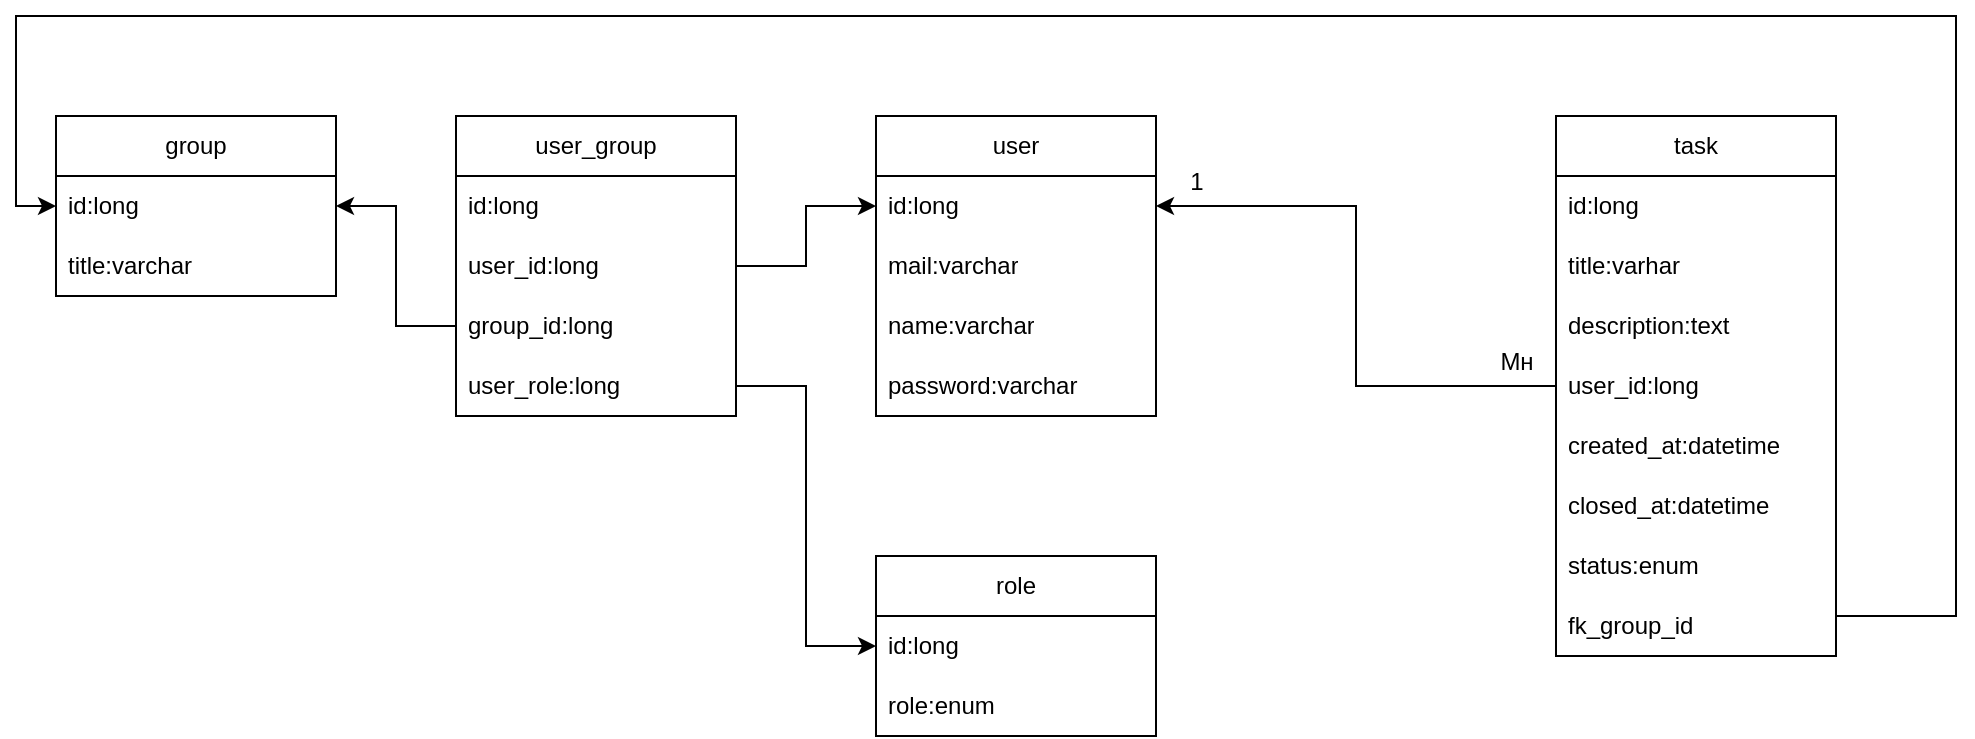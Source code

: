 <mxfile version="24.1.0" type="device">
  <diagram name="Страница — 1" id="09NBktw4J83sv5Mx9NyI">
    <mxGraphModel dx="2245" dy="828" grid="1" gridSize="10" guides="1" tooltips="1" connect="1" arrows="1" fold="1" page="1" pageScale="1" pageWidth="827" pageHeight="1169" math="0" shadow="0">
      <root>
        <mxCell id="0" />
        <mxCell id="1" parent="0" />
        <mxCell id="6oGrfo325ararItBF8Ft-1" value="user" style="swimlane;fontStyle=0;childLayout=stackLayout;horizontal=1;startSize=30;horizontalStack=0;resizeParent=1;resizeParentMax=0;resizeLast=0;collapsible=1;marginBottom=0;whiteSpace=wrap;html=1;" parent="1" vertex="1">
          <mxGeometry x="180" y="80" width="140" height="150" as="geometry" />
        </mxCell>
        <mxCell id="6oGrfo325ararItBF8Ft-2" value="id:long" style="text;strokeColor=none;fillColor=none;align=left;verticalAlign=middle;spacingLeft=4;spacingRight=4;overflow=hidden;points=[[0,0.5],[1,0.5]];portConstraint=eastwest;rotatable=0;whiteSpace=wrap;html=1;" parent="6oGrfo325ararItBF8Ft-1" vertex="1">
          <mxGeometry y="30" width="140" height="30" as="geometry" />
        </mxCell>
        <mxCell id="6oGrfo325ararItBF8Ft-3" value="mail:varchar" style="text;strokeColor=none;fillColor=none;align=left;verticalAlign=middle;spacingLeft=4;spacingRight=4;overflow=hidden;points=[[0,0.5],[1,0.5]];portConstraint=eastwest;rotatable=0;whiteSpace=wrap;html=1;" parent="6oGrfo325ararItBF8Ft-1" vertex="1">
          <mxGeometry y="60" width="140" height="30" as="geometry" />
        </mxCell>
        <mxCell id="6oGrfo325ararItBF8Ft-4" value="name:varchar" style="text;strokeColor=none;fillColor=none;align=left;verticalAlign=middle;spacingLeft=4;spacingRight=4;overflow=hidden;points=[[0,0.5],[1,0.5]];portConstraint=eastwest;rotatable=0;whiteSpace=wrap;html=1;" parent="6oGrfo325ararItBF8Ft-1" vertex="1">
          <mxGeometry y="90" width="140" height="30" as="geometry" />
        </mxCell>
        <mxCell id="6oGrfo325ararItBF8Ft-10" value="password:varchar" style="text;strokeColor=none;fillColor=none;align=left;verticalAlign=middle;spacingLeft=4;spacingRight=4;overflow=hidden;points=[[0,0.5],[1,0.5]];portConstraint=eastwest;rotatable=0;whiteSpace=wrap;html=1;" parent="6oGrfo325ararItBF8Ft-1" vertex="1">
          <mxGeometry y="120" width="140" height="30" as="geometry" />
        </mxCell>
        <mxCell id="6oGrfo325ararItBF8Ft-5" value="task" style="swimlane;fontStyle=0;childLayout=stackLayout;horizontal=1;startSize=30;horizontalStack=0;resizeParent=1;resizeParentMax=0;resizeLast=0;collapsible=1;marginBottom=0;whiteSpace=wrap;html=1;" parent="1" vertex="1">
          <mxGeometry x="520" y="80" width="140" height="270" as="geometry" />
        </mxCell>
        <mxCell id="6oGrfo325ararItBF8Ft-6" value="id:long" style="text;strokeColor=none;fillColor=none;align=left;verticalAlign=middle;spacingLeft=4;spacingRight=4;overflow=hidden;points=[[0,0.5],[1,0.5]];portConstraint=eastwest;rotatable=0;whiteSpace=wrap;html=1;" parent="6oGrfo325ararItBF8Ft-5" vertex="1">
          <mxGeometry y="30" width="140" height="30" as="geometry" />
        </mxCell>
        <mxCell id="6oGrfo325ararItBF8Ft-7" value="title:varhar&lt;span style=&quot;color: rgba(0, 0, 0, 0); font-family: monospace; font-size: 0px; text-wrap: nowrap;&quot;&gt;%3CmxGraphModel%3E%3Croot%3E%3CmxCell%20id%3D%220%22%2F%3E%3CmxCell%20id%3D%221%22%20parent%3D%220%22%2F%3E%3CmxCell%20id%3D%222%22%20value%3D%22password%22%20style%3D%22text%3BstrokeColor%3Dnone%3BfillColor%3Dnone%3Balign%3Dleft%3BverticalAlign%3Dmiddle%3BspacingLeft%3D4%3BspacingRight%3D4%3Boverflow%3Dhidden%3Bpoints%3D%5B%5B0%2C0.5%5D%2C%5B1%2C0.5%5D%5D%3BportConstraint%3Deastwest%3Brotatable%3D0%3BwhiteSpace%3Dwrap%3Bhtml%3D1%3B%22%20vertex%3D%221%22%20parent%3D%221%22%3E%3CmxGeometry%20x%3D%22180%22%20y%3D%22200%22%20width%3D%22140%22%20height%3D%2230%22%20as%3D%22geometry%22%2F%3E%3C%2FmxCell%3E%3C%2Froot%3E%3C%2FmxGraphModel%3E:Bar:&lt;/span&gt;" style="text;strokeColor=none;fillColor=none;align=left;verticalAlign=middle;spacingLeft=4;spacingRight=4;overflow=hidden;points=[[0,0.5],[1,0.5]];portConstraint=eastwest;rotatable=0;whiteSpace=wrap;html=1;" parent="6oGrfo325ararItBF8Ft-5" vertex="1">
          <mxGeometry y="60" width="140" height="30" as="geometry" />
        </mxCell>
        <mxCell id="6oGrfo325ararItBF8Ft-11" value="description:text" style="text;strokeColor=none;fillColor=none;align=left;verticalAlign=middle;spacingLeft=4;spacingRight=4;overflow=hidden;points=[[0,0.5],[1,0.5]];portConstraint=eastwest;rotatable=0;whiteSpace=wrap;html=1;" parent="6oGrfo325ararItBF8Ft-5" vertex="1">
          <mxGeometry y="90" width="140" height="30" as="geometry" />
        </mxCell>
        <mxCell id="6oGrfo325ararItBF8Ft-12" value="user_id:long" style="text;strokeColor=none;fillColor=none;align=left;verticalAlign=middle;spacingLeft=4;spacingRight=4;overflow=hidden;points=[[0,0.5],[1,0.5]];portConstraint=eastwest;rotatable=0;whiteSpace=wrap;html=1;" parent="6oGrfo325ararItBF8Ft-5" vertex="1">
          <mxGeometry y="120" width="140" height="30" as="geometry" />
        </mxCell>
        <mxCell id="6oGrfo325ararItBF8Ft-13" value="created_at:datetime" style="text;strokeColor=none;fillColor=none;align=left;verticalAlign=middle;spacingLeft=4;spacingRight=4;overflow=hidden;points=[[0,0.5],[1,0.5]];portConstraint=eastwest;rotatable=0;whiteSpace=wrap;html=1;" parent="6oGrfo325ararItBF8Ft-5" vertex="1">
          <mxGeometry y="150" width="140" height="30" as="geometry" />
        </mxCell>
        <mxCell id="oVncIvHfAF-8nSnxGO_m-10" value="closed_at:datetime" style="text;strokeColor=none;fillColor=none;align=left;verticalAlign=middle;spacingLeft=4;spacingRight=4;overflow=hidden;points=[[0,0.5],[1,0.5]];portConstraint=eastwest;rotatable=0;whiteSpace=wrap;html=1;" vertex="1" parent="6oGrfo325ararItBF8Ft-5">
          <mxGeometry y="180" width="140" height="30" as="geometry" />
        </mxCell>
        <mxCell id="6oGrfo325ararItBF8Ft-8" value="status:enum" style="text;strokeColor=none;fillColor=none;align=left;verticalAlign=middle;spacingLeft=4;spacingRight=4;overflow=hidden;points=[[0,0.5],[1,0.5]];portConstraint=eastwest;rotatable=0;whiteSpace=wrap;html=1;" parent="6oGrfo325ararItBF8Ft-5" vertex="1">
          <mxGeometry y="210" width="140" height="30" as="geometry" />
        </mxCell>
        <mxCell id="oVncIvHfAF-8nSnxGO_m-5" value="fk_group_id" style="text;strokeColor=none;fillColor=none;align=left;verticalAlign=middle;spacingLeft=4;spacingRight=4;overflow=hidden;points=[[0,0.5],[1,0.5]];portConstraint=eastwest;rotatable=0;whiteSpace=wrap;html=1;" vertex="1" parent="6oGrfo325ararItBF8Ft-5">
          <mxGeometry y="240" width="140" height="30" as="geometry" />
        </mxCell>
        <mxCell id="6oGrfo325ararItBF8Ft-14" style="edgeStyle=orthogonalEdgeStyle;rounded=0;orthogonalLoop=1;jettySize=auto;html=1;entryX=1;entryY=0.5;entryDx=0;entryDy=0;" parent="1" source="6oGrfo325ararItBF8Ft-12" target="6oGrfo325ararItBF8Ft-2" edge="1">
          <mxGeometry relative="1" as="geometry" />
        </mxCell>
        <mxCell id="6oGrfo325ararItBF8Ft-15" value="1" style="text;html=1;align=center;verticalAlign=middle;resizable=0;points=[];autosize=1;strokeColor=none;fillColor=none;" parent="1" vertex="1">
          <mxGeometry x="325" y="98" width="30" height="30" as="geometry" />
        </mxCell>
        <mxCell id="6oGrfo325ararItBF8Ft-16" value="Мн" style="text;html=1;align=center;verticalAlign=middle;resizable=0;points=[];autosize=1;strokeColor=none;fillColor=none;" parent="1" vertex="1">
          <mxGeometry x="480" y="188" width="40" height="30" as="geometry" />
        </mxCell>
        <mxCell id="6oGrfo325ararItBF8Ft-17" value="group" style="swimlane;fontStyle=0;childLayout=stackLayout;horizontal=1;startSize=30;horizontalStack=0;resizeParent=1;resizeParentMax=0;resizeLast=0;collapsible=1;marginBottom=0;whiteSpace=wrap;html=1;" parent="1" vertex="1">
          <mxGeometry x="-230" y="80" width="140" height="90" as="geometry" />
        </mxCell>
        <mxCell id="6oGrfo325ararItBF8Ft-18" value="id:long" style="text;strokeColor=none;fillColor=none;align=left;verticalAlign=middle;spacingLeft=4;spacingRight=4;overflow=hidden;points=[[0,0.5],[1,0.5]];portConstraint=eastwest;rotatable=0;whiteSpace=wrap;html=1;" parent="6oGrfo325ararItBF8Ft-17" vertex="1">
          <mxGeometry y="30" width="140" height="30" as="geometry" />
        </mxCell>
        <mxCell id="6oGrfo325ararItBF8Ft-21" value="title:varchar" style="text;strokeColor=none;fillColor=none;align=left;verticalAlign=middle;spacingLeft=4;spacingRight=4;overflow=hidden;points=[[0,0.5],[1,0.5]];portConstraint=eastwest;rotatable=0;whiteSpace=wrap;html=1;" parent="6oGrfo325ararItBF8Ft-17" vertex="1">
          <mxGeometry y="60" width="140" height="30" as="geometry" />
        </mxCell>
        <mxCell id="6oGrfo325ararItBF8Ft-23" value="user_group" style="swimlane;fontStyle=0;childLayout=stackLayout;horizontal=1;startSize=30;horizontalStack=0;resizeParent=1;resizeParentMax=0;resizeLast=0;collapsible=1;marginBottom=0;whiteSpace=wrap;html=1;" parent="1" vertex="1">
          <mxGeometry x="-30" y="80" width="140" height="150" as="geometry" />
        </mxCell>
        <mxCell id="oVncIvHfAF-8nSnxGO_m-11" value="id:long" style="text;strokeColor=none;fillColor=none;align=left;verticalAlign=middle;spacingLeft=4;spacingRight=4;overflow=hidden;points=[[0,0.5],[1,0.5]];portConstraint=eastwest;rotatable=0;whiteSpace=wrap;html=1;" vertex="1" parent="6oGrfo325ararItBF8Ft-23">
          <mxGeometry y="30" width="140" height="30" as="geometry" />
        </mxCell>
        <mxCell id="6oGrfo325ararItBF8Ft-24" value="user_id:long" style="text;strokeColor=none;fillColor=none;align=left;verticalAlign=middle;spacingLeft=4;spacingRight=4;overflow=hidden;points=[[0,0.5],[1,0.5]];portConstraint=eastwest;rotatable=0;whiteSpace=wrap;html=1;" parent="6oGrfo325ararItBF8Ft-23" vertex="1">
          <mxGeometry y="60" width="140" height="30" as="geometry" />
        </mxCell>
        <mxCell id="6oGrfo325ararItBF8Ft-25" value="group_id:long" style="text;strokeColor=none;fillColor=none;align=left;verticalAlign=middle;spacingLeft=4;spacingRight=4;overflow=hidden;points=[[0,0.5],[1,0.5]];portConstraint=eastwest;rotatable=0;whiteSpace=wrap;html=1;" parent="6oGrfo325ararItBF8Ft-23" vertex="1">
          <mxGeometry y="90" width="140" height="30" as="geometry" />
        </mxCell>
        <mxCell id="oVncIvHfAF-8nSnxGO_m-8" value="user_role:long" style="text;strokeColor=none;fillColor=none;align=left;verticalAlign=middle;spacingLeft=4;spacingRight=4;overflow=hidden;points=[[0,0.5],[1,0.5]];portConstraint=eastwest;rotatable=0;whiteSpace=wrap;html=1;" vertex="1" parent="6oGrfo325ararItBF8Ft-23">
          <mxGeometry y="120" width="140" height="30" as="geometry" />
        </mxCell>
        <mxCell id="6oGrfo325ararItBF8Ft-26" style="edgeStyle=orthogonalEdgeStyle;rounded=0;orthogonalLoop=1;jettySize=auto;html=1;entryX=0;entryY=0.5;entryDx=0;entryDy=0;" parent="1" source="6oGrfo325ararItBF8Ft-24" target="6oGrfo325ararItBF8Ft-2" edge="1">
          <mxGeometry relative="1" as="geometry" />
        </mxCell>
        <mxCell id="6oGrfo325ararItBF8Ft-27" style="edgeStyle=orthogonalEdgeStyle;rounded=0;orthogonalLoop=1;jettySize=auto;html=1;entryX=1;entryY=0.5;entryDx=0;entryDy=0;" parent="1" source="6oGrfo325ararItBF8Ft-25" target="6oGrfo325ararItBF8Ft-18" edge="1">
          <mxGeometry relative="1" as="geometry" />
        </mxCell>
        <mxCell id="6oGrfo325ararItBF8Ft-29" value="role" style="swimlane;fontStyle=0;childLayout=stackLayout;horizontal=1;startSize=30;horizontalStack=0;resizeParent=1;resizeParentMax=0;resizeLast=0;collapsible=1;marginBottom=0;whiteSpace=wrap;html=1;" parent="1" vertex="1">
          <mxGeometry x="180" y="300" width="140" height="90" as="geometry" />
        </mxCell>
        <mxCell id="6oGrfo325ararItBF8Ft-30" value="id:long" style="text;strokeColor=none;fillColor=none;align=left;verticalAlign=middle;spacingLeft=4;spacingRight=4;overflow=hidden;points=[[0,0.5],[1,0.5]];portConstraint=eastwest;rotatable=0;whiteSpace=wrap;html=1;" parent="6oGrfo325ararItBF8Ft-29" vertex="1">
          <mxGeometry y="30" width="140" height="30" as="geometry" />
        </mxCell>
        <mxCell id="6oGrfo325ararItBF8Ft-31" value="role:enum" style="text;strokeColor=none;fillColor=none;align=left;verticalAlign=middle;spacingLeft=4;spacingRight=4;overflow=hidden;points=[[0,0.5],[1,0.5]];portConstraint=eastwest;rotatable=0;whiteSpace=wrap;html=1;" parent="6oGrfo325ararItBF8Ft-29" vertex="1">
          <mxGeometry y="60" width="140" height="30" as="geometry" />
        </mxCell>
        <mxCell id="oVncIvHfAF-8nSnxGO_m-6" style="edgeStyle=orthogonalEdgeStyle;rounded=0;orthogonalLoop=1;jettySize=auto;html=1;entryX=0;entryY=0.5;entryDx=0;entryDy=0;" edge="1" parent="1" source="oVncIvHfAF-8nSnxGO_m-5" target="6oGrfo325ararItBF8Ft-18">
          <mxGeometry relative="1" as="geometry">
            <Array as="points">
              <mxPoint x="720" y="330" />
              <mxPoint x="720" y="30" />
              <mxPoint x="-250" y="30" />
              <mxPoint x="-250" y="125" />
            </Array>
          </mxGeometry>
        </mxCell>
        <mxCell id="oVncIvHfAF-8nSnxGO_m-9" style="edgeStyle=orthogonalEdgeStyle;rounded=0;orthogonalLoop=1;jettySize=auto;html=1;entryX=0;entryY=0.5;entryDx=0;entryDy=0;" edge="1" parent="1" source="oVncIvHfAF-8nSnxGO_m-8" target="6oGrfo325ararItBF8Ft-30">
          <mxGeometry relative="1" as="geometry" />
        </mxCell>
      </root>
    </mxGraphModel>
  </diagram>
</mxfile>
